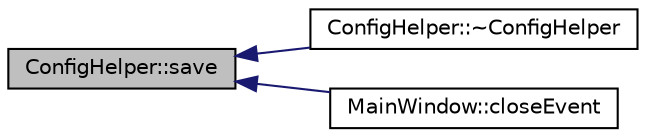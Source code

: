 digraph "ConfigHelper::save"
{
  edge [fontname="Helvetica",fontsize="10",labelfontname="Helvetica",labelfontsize="10"];
  node [fontname="Helvetica",fontsize="10",shape=record];
  rankdir="LR";
  Node10 [label="ConfigHelper::save",height=0.2,width=0.4,color="black", fillcolor="grey75", style="filled", fontcolor="black"];
  Node10 -> Node11 [dir="back",color="midnightblue",fontsize="10",style="solid"];
  Node11 [label="ConfigHelper::~ConfigHelper",height=0.2,width=0.4,color="black", fillcolor="white", style="filled",URL="$class_config_helper.html#a198df438b93de320f0dd46eeeaede896"];
  Node10 -> Node12 [dir="back",color="midnightblue",fontsize="10",style="solid"];
  Node12 [label="MainWindow::closeEvent",height=0.2,width=0.4,color="black", fillcolor="white", style="filled",URL="$class_main_window.html#a05fb9d72c044aa3bb7d187b994704e2f"];
}
